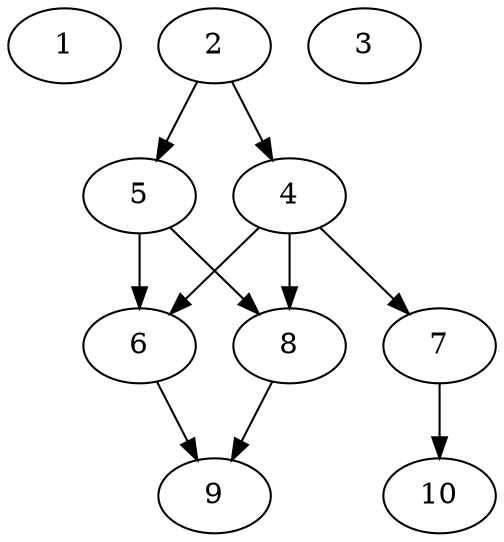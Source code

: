 // DAG automatically generated by daggen at Thu Oct  3 13:58:04 2019
// ./daggen --dot -n 10 --ccr 0.4 --fat 0.5 --regular 0.7 --density 0.9 --mindata 5242880 --maxdata 52428800 
digraph G {
  1 [size="14594560", alpha="0.18", expect_size="5837824"] 
  2 [size="128913920", alpha="0.07", expect_size="51565568"] 
  2 -> 4 [size ="51565568"]
  2 -> 5 [size ="51565568"]
  3 [size="73016320", alpha="0.06", expect_size="29206528"] 
  4 [size="76569600", alpha="0.02", expect_size="30627840"] 
  4 -> 6 [size ="30627840"]
  4 -> 7 [size ="30627840"]
  4 -> 8 [size ="30627840"]
  5 [size="114191360", alpha="0.03", expect_size="45676544"] 
  5 -> 6 [size ="45676544"]
  5 -> 8 [size ="45676544"]
  6 [size="19947520", alpha="0.13", expect_size="7979008"] 
  6 -> 9 [size ="7979008"]
  7 [size="48578560", alpha="0.18", expect_size="19431424"] 
  7 -> 10 [size ="19431424"]
  8 [size="19888640", alpha="0.12", expect_size="7955456"] 
  8 -> 9 [size ="7955456"]
  9 [size="92142080", alpha="0.09", expect_size="36856832"] 
  10 [size="83013120", alpha="0.03", expect_size="33205248"] 
}
